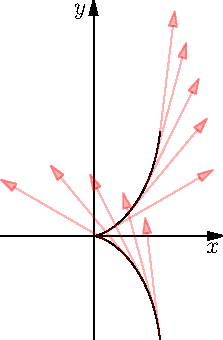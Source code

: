 import graph;
size(6cm,6cm);

real x(real t) { return t^2*cos(t); }
real y(real t) { return t^2*sin(t); }
real min = -1, max = 1;


path p = graph(x,y,min,max);
draw(p);
picture vf = vectorfield(new path(real t) {
    return (0,0)--unit(dir(p,reltime(p,t)));
  },p, 10,red+opacity(0.3));
add(vf);

axes("$x$","$y$",Arrow);
